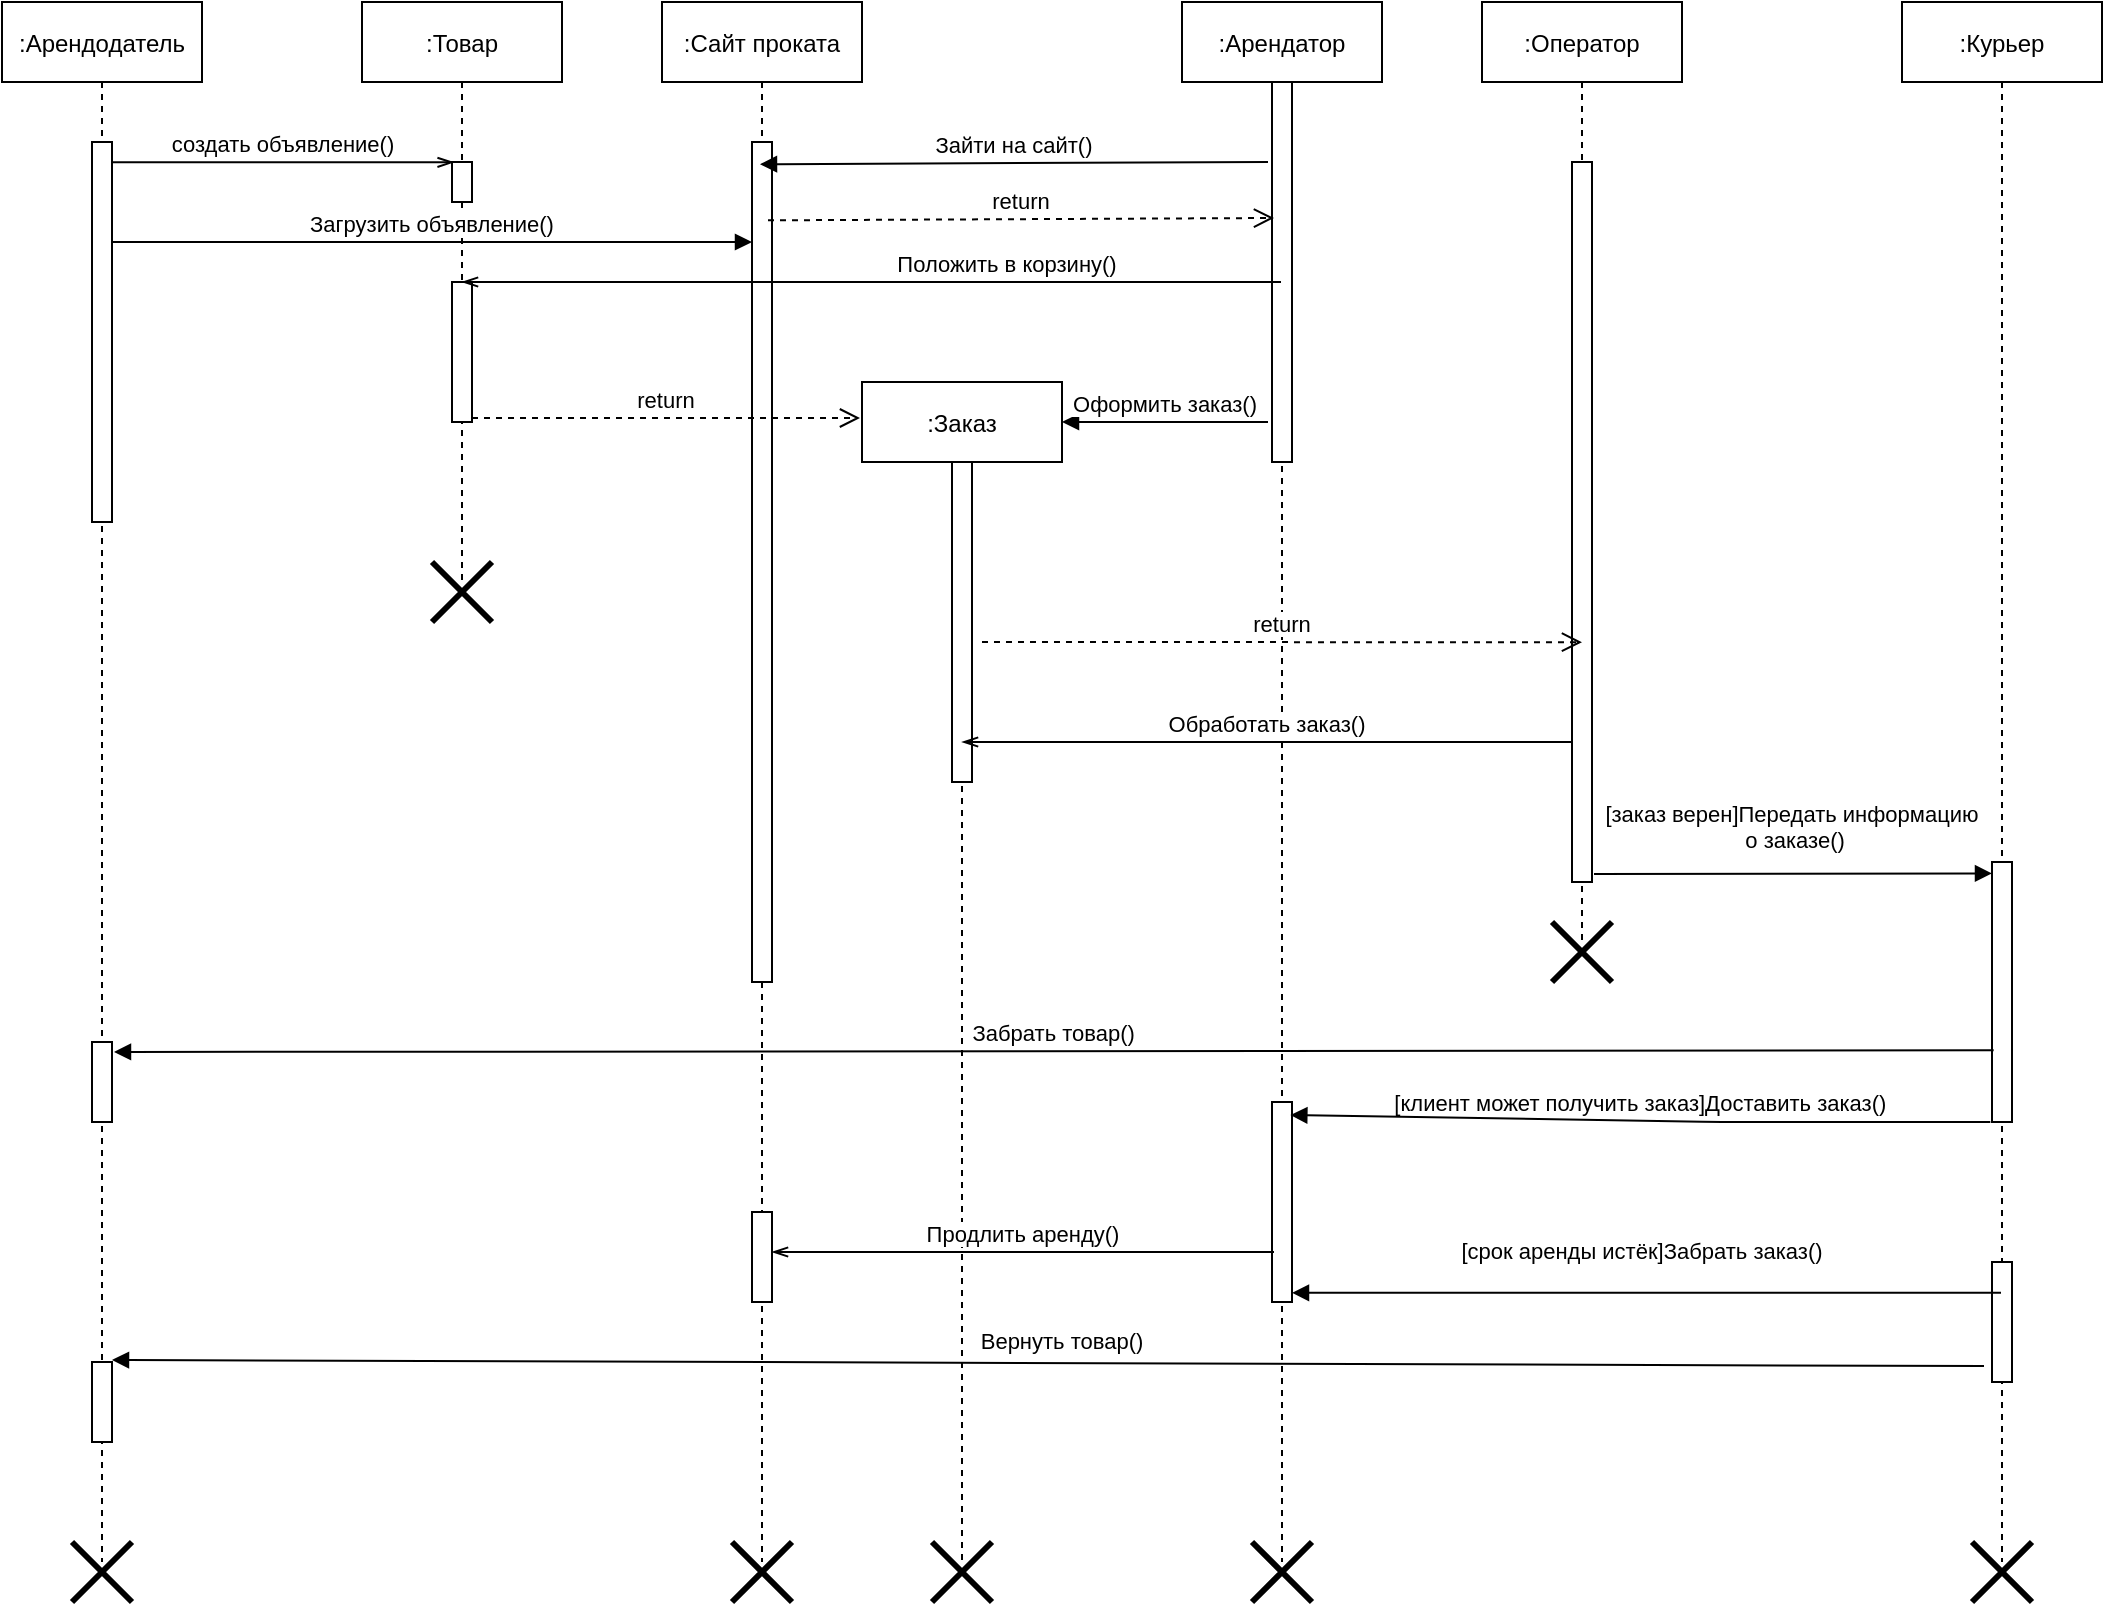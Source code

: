 <mxfile version="14.8.0" type="github">
  <diagram id="kgpKYQtTHZ0yAKxKKP6v" name="Page-1">
    <mxGraphModel dx="1422" dy="762" grid="1" gridSize="10" guides="1" tooltips="1" connect="1" arrows="1" fold="1" page="1" pageScale="1" pageWidth="850" pageHeight="1100" math="0" shadow="0">
      <root>
        <mxCell id="0" />
        <mxCell id="1" parent="0" />
        <mxCell id="3nuBFxr9cyL0pnOWT2aG-1" value=":Арендодатель" style="shape=umlLifeline;perimeter=lifelinePerimeter;container=1;collapsible=0;recursiveResize=0;rounded=0;shadow=0;strokeWidth=1;" parent="1" vertex="1">
          <mxGeometry x="120" y="80" width="100" height="780" as="geometry" />
        </mxCell>
        <mxCell id="3nuBFxr9cyL0pnOWT2aG-2" value="" style="points=[];perimeter=orthogonalPerimeter;rounded=0;shadow=0;strokeWidth=1;" parent="3nuBFxr9cyL0pnOWT2aG-1" vertex="1">
          <mxGeometry x="45" y="70" width="10" height="190" as="geometry" />
        </mxCell>
        <mxCell id="FkLrA_r1JUW925ZRQbTF-35" value="" style="shape=umlDestroy;whiteSpace=wrap;html=1;strokeWidth=3;" parent="3nuBFxr9cyL0pnOWT2aG-1" vertex="1">
          <mxGeometry x="35" y="770" width="30" height="30" as="geometry" />
        </mxCell>
        <mxCell id="3nuBFxr9cyL0pnOWT2aG-5" value=":Товар" style="shape=umlLifeline;perimeter=lifelinePerimeter;container=1;collapsible=0;recursiveResize=0;rounded=0;shadow=0;strokeWidth=1;" parent="1" vertex="1">
          <mxGeometry x="300" y="80" width="100" height="290" as="geometry" />
        </mxCell>
        <mxCell id="FkLrA_r1JUW925ZRQbTF-28" value="" style="shape=umlDestroy;whiteSpace=wrap;html=1;strokeWidth=3;" parent="3nuBFxr9cyL0pnOWT2aG-5" vertex="1">
          <mxGeometry x="35" y="280" width="30" height="30" as="geometry" />
        </mxCell>
        <mxCell id="3nuBFxr9cyL0pnOWT2aG-8" value="создать объявление()" style="verticalAlign=bottom;endArrow=openThin;shadow=0;strokeWidth=1;endFill=0;entryX=0.083;entryY=0.009;entryDx=0;entryDy=0;entryPerimeter=0;" parent="1" source="3nuBFxr9cyL0pnOWT2aG-2" target="FkLrA_r1JUW925ZRQbTF-1" edge="1">
          <mxGeometry relative="1" as="geometry">
            <mxPoint x="275" y="160" as="sourcePoint" />
            <mxPoint x="349" y="159" as="targetPoint" />
          </mxGeometry>
        </mxCell>
        <mxCell id="FkLrA_r1JUW925ZRQbTF-1" value="" style="points=[];perimeter=orthogonalPerimeter;rounded=0;shadow=0;strokeWidth=1;" parent="1" vertex="1">
          <mxGeometry x="345" y="160" width="10" height="20" as="geometry" />
        </mxCell>
        <mxCell id="FkLrA_r1JUW925ZRQbTF-2" value=":Арендатор" style="shape=umlLifeline;perimeter=lifelinePerimeter;container=1;collapsible=0;recursiveResize=0;rounded=0;shadow=0;strokeWidth=1;" parent="1" vertex="1">
          <mxGeometry x="710" y="80" width="100" height="780" as="geometry" />
        </mxCell>
        <mxCell id="FkLrA_r1JUW925ZRQbTF-3" value="" style="points=[];perimeter=orthogonalPerimeter;rounded=0;shadow=0;strokeWidth=1;" parent="FkLrA_r1JUW925ZRQbTF-2" vertex="1">
          <mxGeometry x="45" y="40" width="10" height="190" as="geometry" />
        </mxCell>
        <mxCell id="FkLrA_r1JUW925ZRQbTF-4" value=":Оператор" style="shape=umlLifeline;perimeter=lifelinePerimeter;container=1;collapsible=0;recursiveResize=0;rounded=0;shadow=0;strokeWidth=1;" parent="1" vertex="1">
          <mxGeometry x="860" y="80" width="100" height="470" as="geometry" />
        </mxCell>
        <mxCell id="FkLrA_r1JUW925ZRQbTF-5" value="" style="points=[];perimeter=orthogonalPerimeter;rounded=0;shadow=0;strokeWidth=1;" parent="FkLrA_r1JUW925ZRQbTF-4" vertex="1">
          <mxGeometry x="45" y="80" width="10" height="360" as="geometry" />
        </mxCell>
        <mxCell id="FkLrA_r1JUW925ZRQbTF-29" value="" style="shape=umlDestroy;whiteSpace=wrap;html=1;strokeWidth=3;" parent="FkLrA_r1JUW925ZRQbTF-4" vertex="1">
          <mxGeometry x="35" y="460" width="30" height="30" as="geometry" />
        </mxCell>
        <mxCell id="FkLrA_r1JUW925ZRQbTF-6" value=":Курьер" style="shape=umlLifeline;perimeter=lifelinePerimeter;container=1;collapsible=0;recursiveResize=0;rounded=0;shadow=0;strokeWidth=1;" parent="1" vertex="1">
          <mxGeometry x="1070" y="80" width="100" height="780" as="geometry" />
        </mxCell>
        <mxCell id="FkLrA_r1JUW925ZRQbTF-7" value="" style="points=[];perimeter=orthogonalPerimeter;rounded=0;shadow=0;strokeWidth=1;" parent="FkLrA_r1JUW925ZRQbTF-6" vertex="1">
          <mxGeometry x="45" y="430" width="10" height="130" as="geometry" />
        </mxCell>
        <mxCell id="FkLrA_r1JUW925ZRQbTF-8" value=":Заказ" style="shape=umlLifeline;perimeter=lifelinePerimeter;container=1;collapsible=0;recursiveResize=0;rounded=0;shadow=0;strokeWidth=1;" parent="1" vertex="1">
          <mxGeometry x="550" y="270" width="100" height="590" as="geometry" />
        </mxCell>
        <mxCell id="FkLrA_r1JUW925ZRQbTF-9" value="" style="points=[];perimeter=orthogonalPerimeter;rounded=0;shadow=0;strokeWidth=1;" parent="FkLrA_r1JUW925ZRQbTF-8" vertex="1">
          <mxGeometry x="45" y="40" width="10" height="160" as="geometry" />
        </mxCell>
        <mxCell id="FkLrA_r1JUW925ZRQbTF-10" value=":Сайт проката" style="shape=umlLifeline;perimeter=lifelinePerimeter;container=1;collapsible=0;recursiveResize=0;rounded=0;shadow=0;strokeWidth=1;" parent="1" vertex="1">
          <mxGeometry x="450" y="80" width="100" height="780" as="geometry" />
        </mxCell>
        <mxCell id="FkLrA_r1JUW925ZRQbTF-11" value="" style="points=[];perimeter=orthogonalPerimeter;rounded=0;shadow=0;strokeWidth=1;" parent="FkLrA_r1JUW925ZRQbTF-10" vertex="1">
          <mxGeometry x="45" y="70" width="10" height="420" as="geometry" />
        </mxCell>
        <mxCell id="FkLrA_r1JUW925ZRQbTF-12" value="Загрузить объявление()" style="verticalAlign=bottom;endArrow=block;shadow=0;strokeWidth=1;" parent="1" source="3nuBFxr9cyL0pnOWT2aG-2" target="FkLrA_r1JUW925ZRQbTF-11" edge="1">
          <mxGeometry relative="1" as="geometry">
            <mxPoint x="425" y="220" as="sourcePoint" />
            <mxPoint x="245" y="220" as="targetPoint" />
            <Array as="points">
              <mxPoint x="335" y="200" />
            </Array>
          </mxGeometry>
        </mxCell>
        <mxCell id="FkLrA_r1JUW925ZRQbTF-13" value="Зайти на сайт()" style="verticalAlign=bottom;endArrow=block;shadow=0;strokeWidth=1;endFill=1;entryX=0.49;entryY=0.104;entryDx=0;entryDy=0;entryPerimeter=0;" parent="1" target="FkLrA_r1JUW925ZRQbTF-10" edge="1">
          <mxGeometry relative="1" as="geometry">
            <mxPoint x="753" y="160" as="sourcePoint" />
            <mxPoint x="510" y="169.58" as="targetPoint" />
            <Array as="points" />
          </mxGeometry>
        </mxCell>
        <mxCell id="FkLrA_r1JUW925ZRQbTF-14" value="" style="points=[];perimeter=orthogonalPerimeter;rounded=0;shadow=0;strokeWidth=1;" parent="1" vertex="1">
          <mxGeometry x="345" y="220" width="10" height="70" as="geometry" />
        </mxCell>
        <mxCell id="FkLrA_r1JUW925ZRQbTF-15" value="Положить в корзину()" style="verticalAlign=bottom;endArrow=openThin;shadow=0;strokeWidth=1;endFill=0;" parent="1" source="FkLrA_r1JUW925ZRQbTF-2" edge="1">
          <mxGeometry x="-0.332" relative="1" as="geometry">
            <mxPoint x="695.41" y="220" as="sourcePoint" />
            <mxPoint x="350" y="220" as="targetPoint" />
            <Array as="points" />
            <mxPoint as="offset" />
          </mxGeometry>
        </mxCell>
        <mxCell id="FkLrA_r1JUW925ZRQbTF-16" value="Оформить заказ()" style="verticalAlign=bottom;endArrow=block;shadow=0;strokeWidth=1;" parent="1" edge="1">
          <mxGeometry relative="1" as="geometry">
            <mxPoint x="753" y="290" as="sourcePoint" />
            <mxPoint x="650" y="290" as="targetPoint" />
            <Array as="points" />
          </mxGeometry>
        </mxCell>
        <mxCell id="FkLrA_r1JUW925ZRQbTF-17" value="return" style="verticalAlign=bottom;endArrow=open;dashed=1;endSize=8;shadow=0;strokeWidth=1;" parent="1" edge="1">
          <mxGeometry relative="1" as="geometry">
            <mxPoint x="549" y="288" as="targetPoint" />
            <mxPoint x="355" y="288" as="sourcePoint" />
          </mxGeometry>
        </mxCell>
        <mxCell id="FkLrA_r1JUW925ZRQbTF-18" value="return" style="verticalAlign=bottom;endArrow=open;dashed=1;endSize=8;shadow=0;strokeWidth=1;entryX=0.5;entryY=0.667;entryDx=0;entryDy=0;entryPerimeter=0;" parent="1" target="FkLrA_r1JUW925ZRQbTF-5" edge="1">
          <mxGeometry relative="1" as="geometry">
            <mxPoint x="870" y="400" as="targetPoint" />
            <mxPoint x="610" y="400" as="sourcePoint" />
          </mxGeometry>
        </mxCell>
        <mxCell id="FkLrA_r1JUW925ZRQbTF-19" value="Обработать заказ()" style="verticalAlign=bottom;endArrow=openThin;shadow=0;strokeWidth=1;endFill=0;" parent="1" edge="1">
          <mxGeometry relative="1" as="geometry">
            <mxPoint x="905" y="450" as="sourcePoint" />
            <mxPoint x="600" y="450" as="targetPoint" />
            <Array as="points">
              <mxPoint x="820" y="450" />
            </Array>
          </mxGeometry>
        </mxCell>
        <mxCell id="FkLrA_r1JUW925ZRQbTF-22" value="[заказ верен]Передать информацию&#xa; о заказе()" style="verticalAlign=bottom;endArrow=block;shadow=0;strokeWidth=1;entryX=0;entryY=0.044;entryDx=0;entryDy=0;entryPerimeter=0;" parent="1" target="FkLrA_r1JUW925ZRQbTF-7" edge="1">
          <mxGeometry x="-0.007" y="8" relative="1" as="geometry">
            <mxPoint x="916" y="516" as="sourcePoint" />
            <mxPoint x="1016" y="514" as="targetPoint" />
            <Array as="points" />
            <mxPoint as="offset" />
          </mxGeometry>
        </mxCell>
        <mxCell id="FkLrA_r1JUW925ZRQbTF-23" value="return" style="verticalAlign=bottom;endArrow=open;dashed=1;endSize=8;shadow=0;strokeWidth=1;" parent="1" edge="1">
          <mxGeometry relative="1" as="geometry">
            <mxPoint x="756" y="188" as="targetPoint" />
            <mxPoint x="503" y="189.17" as="sourcePoint" />
          </mxGeometry>
        </mxCell>
        <mxCell id="FkLrA_r1JUW925ZRQbTF-24" value="Забрать товар()" style="verticalAlign=bottom;endArrow=block;shadow=0;strokeWidth=1;exitX=0.083;exitY=0.724;exitDx=0;exitDy=0;exitPerimeter=0;" parent="1" source="FkLrA_r1JUW925ZRQbTF-7" edge="1">
          <mxGeometry relative="1" as="geometry">
            <mxPoint x="1110" y="600" as="sourcePoint" />
            <mxPoint x="176" y="605" as="targetPoint" />
            <Array as="points" />
          </mxGeometry>
        </mxCell>
        <mxCell id="FkLrA_r1JUW925ZRQbTF-25" value="" style="points=[];perimeter=orthogonalPerimeter;rounded=0;shadow=0;strokeWidth=1;" parent="1" vertex="1">
          <mxGeometry x="165" y="760" width="10" height="40" as="geometry" />
        </mxCell>
        <mxCell id="FkLrA_r1JUW925ZRQbTF-26" value="" style="points=[];perimeter=orthogonalPerimeter;rounded=0;shadow=0;strokeWidth=1;" parent="1" vertex="1">
          <mxGeometry x="755" y="630" width="10" height="100" as="geometry" />
        </mxCell>
        <mxCell id="FkLrA_r1JUW925ZRQbTF-27" value="[клиент может получить заказ]Доставить заказ()" style="verticalAlign=bottom;endArrow=block;shadow=0;strokeWidth=1;exitX=-0.083;exitY=1;exitDx=0;exitDy=0;exitPerimeter=0;entryX=0.917;entryY=0.065;entryDx=0;entryDy=0;entryPerimeter=0;" parent="1" source="FkLrA_r1JUW925ZRQbTF-7" target="FkLrA_r1JUW925ZRQbTF-26" edge="1">
          <mxGeometry relative="1" as="geometry">
            <mxPoint x="1060" y="640" as="sourcePoint" />
            <mxPoint x="770" y="640" as="targetPoint" />
            <Array as="points">
              <mxPoint x="980" y="640" />
            </Array>
          </mxGeometry>
        </mxCell>
        <mxCell id="FkLrA_r1JUW925ZRQbTF-30" value="" style="points=[];perimeter=orthogonalPerimeter;rounded=0;shadow=0;strokeWidth=1;" parent="1" vertex="1">
          <mxGeometry x="1115" y="710" width="10" height="60" as="geometry" />
        </mxCell>
        <mxCell id="FkLrA_r1JUW925ZRQbTF-32" value="[срок аренды истёк]Забрать заказ()" style="verticalAlign=bottom;endArrow=block;shadow=0;strokeWidth=1;entryX=1;entryY=0.954;entryDx=0;entryDy=0;entryPerimeter=0;" parent="1" source="FkLrA_r1JUW925ZRQbTF-6" target="FkLrA_r1JUW925ZRQbTF-26" edge="1">
          <mxGeometry x="0.013" y="-12" relative="1" as="geometry">
            <mxPoint x="860" y="840" as="sourcePoint" />
            <mxPoint x="1110" y="810" as="targetPoint" />
            <Array as="points" />
            <mxPoint as="offset" />
          </mxGeometry>
        </mxCell>
        <mxCell id="FkLrA_r1JUW925ZRQbTF-33" value="Вернуть товар()" style="verticalAlign=bottom;endArrow=block;shadow=0;strokeWidth=1;exitX=-0.4;exitY=0.867;exitDx=0;exitDy=0;exitPerimeter=0;entryX=1;entryY=-0.025;entryDx=0;entryDy=0;entryPerimeter=0;" parent="1" source="FkLrA_r1JUW925ZRQbTF-30" target="FkLrA_r1JUW925ZRQbTF-25" edge="1">
          <mxGeometry x="-0.015" y="-2" relative="1" as="geometry">
            <mxPoint x="1115" y="850" as="sourcePoint" />
            <mxPoint x="177" y="850" as="targetPoint" />
            <Array as="points" />
            <mxPoint as="offset" />
          </mxGeometry>
        </mxCell>
        <mxCell id="FkLrA_r1JUW925ZRQbTF-34" value="" style="points=[];perimeter=orthogonalPerimeter;rounded=0;shadow=0;strokeWidth=1;" parent="1" vertex="1">
          <mxGeometry x="165" y="600" width="10" height="40" as="geometry" />
        </mxCell>
        <mxCell id="FkLrA_r1JUW925ZRQbTF-37" value="" style="shape=umlDestroy;whiteSpace=wrap;html=1;strokeWidth=3;" parent="1" vertex="1">
          <mxGeometry x="485" y="850" width="30" height="30" as="geometry" />
        </mxCell>
        <mxCell id="FkLrA_r1JUW925ZRQbTF-38" value="" style="shape=umlDestroy;whiteSpace=wrap;html=1;strokeWidth=3;" parent="1" vertex="1">
          <mxGeometry x="585" y="850" width="30" height="30" as="geometry" />
        </mxCell>
        <mxCell id="FkLrA_r1JUW925ZRQbTF-39" value="" style="shape=umlDestroy;whiteSpace=wrap;html=1;strokeWidth=3;" parent="1" vertex="1">
          <mxGeometry x="745" y="850" width="30" height="30" as="geometry" />
        </mxCell>
        <mxCell id="FkLrA_r1JUW925ZRQbTF-40" value="" style="shape=umlDestroy;whiteSpace=wrap;html=1;strokeWidth=3;" parent="1" vertex="1">
          <mxGeometry x="1105" y="850" width="30" height="30" as="geometry" />
        </mxCell>
        <mxCell id="HDKb4VqexMqRSyN7pOfg-1" value="" style="points=[];perimeter=orthogonalPerimeter;rounded=0;shadow=0;strokeWidth=1;" vertex="1" parent="1">
          <mxGeometry x="495" y="685" width="10" height="45" as="geometry" />
        </mxCell>
        <mxCell id="HDKb4VqexMqRSyN7pOfg-2" value="Продлить аренду()" style="verticalAlign=bottom;endArrow=openThin;shadow=0;strokeWidth=1;exitX=0.1;exitY=0.75;exitDx=0;exitDy=0;exitPerimeter=0;endFill=0;" edge="1" parent="1" source="FkLrA_r1JUW925ZRQbTF-26">
          <mxGeometry relative="1" as="geometry">
            <mxPoint x="750" y="706" as="sourcePoint" />
            <mxPoint x="505" y="705" as="targetPoint" />
            <Array as="points">
              <mxPoint x="670" y="705" />
            </Array>
          </mxGeometry>
        </mxCell>
      </root>
    </mxGraphModel>
  </diagram>
</mxfile>
